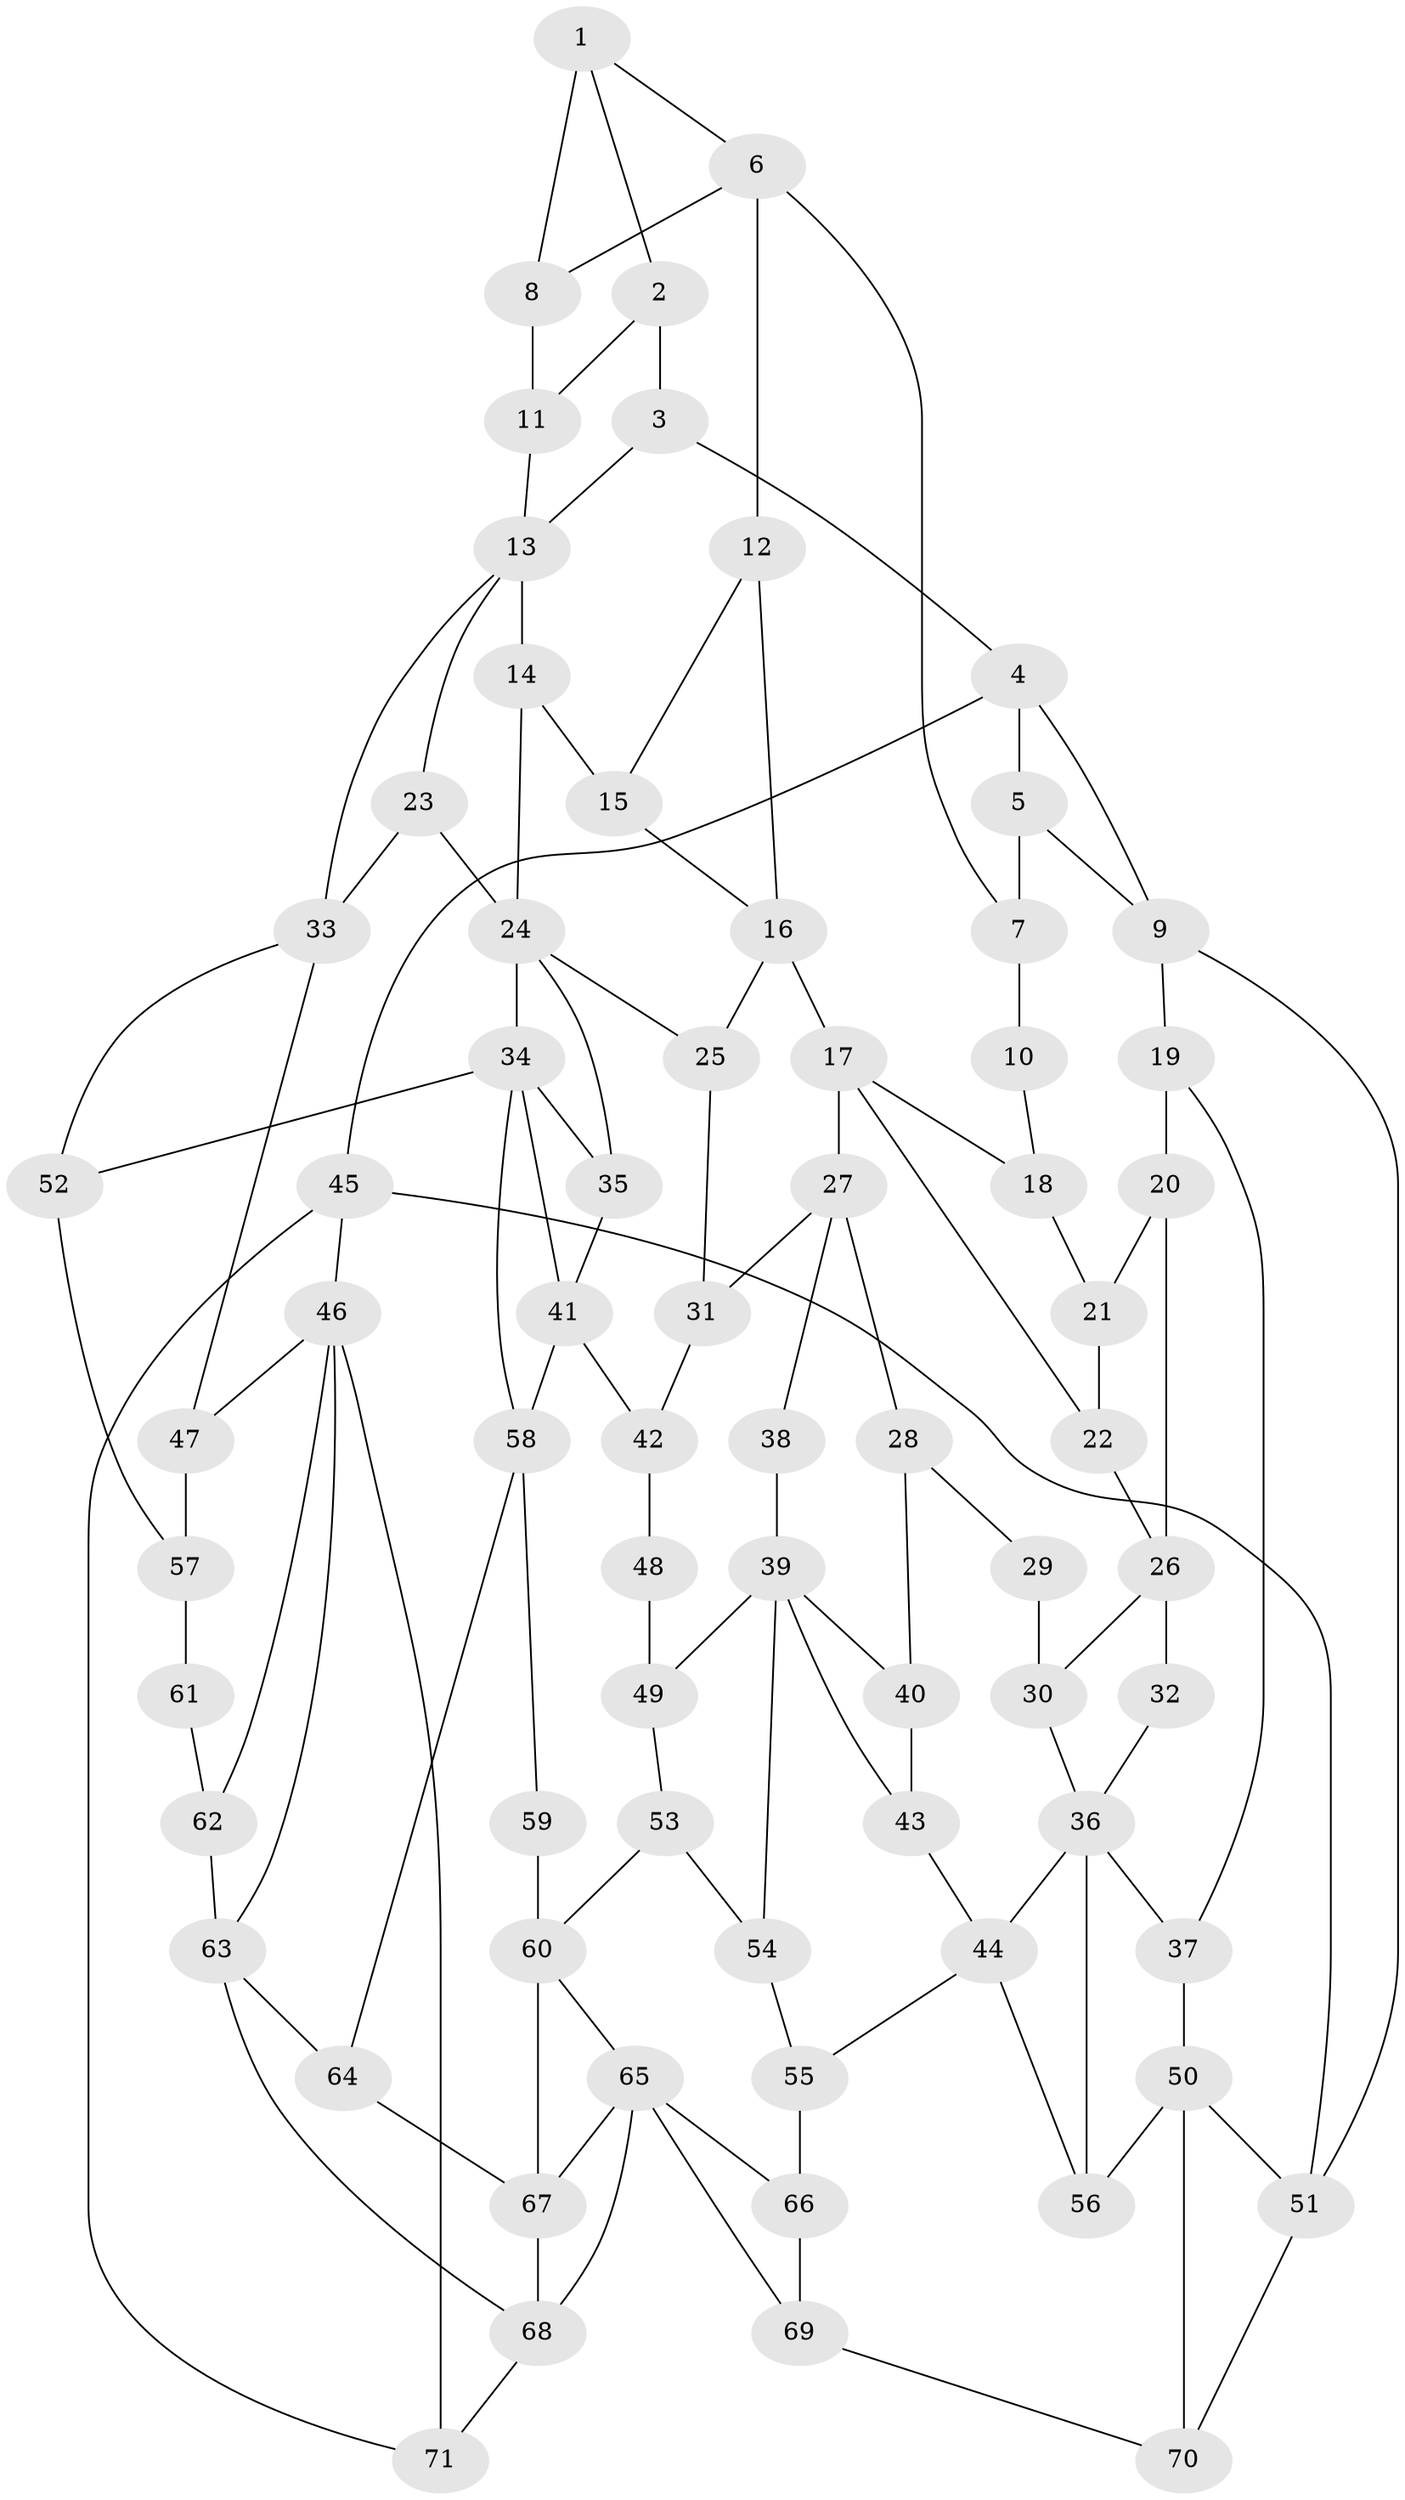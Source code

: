 // original degree distribution, {3: 0.014084507042253521, 4: 0.23943661971830985, 5: 0.5211267605633803, 6: 0.22535211267605634}
// Generated by graph-tools (version 1.1) at 2025/38/03/09/25 02:38:56]
// undirected, 71 vertices, 119 edges
graph export_dot {
graph [start="1"]
  node [color=gray90,style=filled];
  1;
  2;
  3;
  4;
  5;
  6;
  7;
  8;
  9;
  10;
  11;
  12;
  13;
  14;
  15;
  16;
  17;
  18;
  19;
  20;
  21;
  22;
  23;
  24;
  25;
  26;
  27;
  28;
  29;
  30;
  31;
  32;
  33;
  34;
  35;
  36;
  37;
  38;
  39;
  40;
  41;
  42;
  43;
  44;
  45;
  46;
  47;
  48;
  49;
  50;
  51;
  52;
  53;
  54;
  55;
  56;
  57;
  58;
  59;
  60;
  61;
  62;
  63;
  64;
  65;
  66;
  67;
  68;
  69;
  70;
  71;
  1 -- 2 [weight=1.0];
  1 -- 6 [weight=1.0];
  1 -- 8 [weight=2.0];
  2 -- 3 [weight=1.0];
  2 -- 11 [weight=1.0];
  3 -- 4 [weight=1.0];
  3 -- 13 [weight=1.0];
  4 -- 5 [weight=1.0];
  4 -- 9 [weight=1.0];
  4 -- 45 [weight=1.0];
  5 -- 7 [weight=2.0];
  5 -- 9 [weight=1.0];
  6 -- 7 [weight=2.0];
  6 -- 8 [weight=1.0];
  6 -- 12 [weight=2.0];
  7 -- 10 [weight=2.0];
  8 -- 11 [weight=1.0];
  9 -- 19 [weight=1.0];
  9 -- 51 [weight=1.0];
  10 -- 18 [weight=1.0];
  11 -- 13 [weight=1.0];
  12 -- 15 [weight=1.0];
  12 -- 16 [weight=1.0];
  13 -- 14 [weight=1.0];
  13 -- 23 [weight=1.0];
  13 -- 33 [weight=1.0];
  14 -- 15 [weight=1.0];
  14 -- 24 [weight=1.0];
  15 -- 16 [weight=1.0];
  16 -- 17 [weight=2.0];
  16 -- 25 [weight=1.0];
  17 -- 18 [weight=1.0];
  17 -- 22 [weight=1.0];
  17 -- 27 [weight=2.0];
  18 -- 21 [weight=1.0];
  19 -- 20 [weight=1.0];
  19 -- 37 [weight=1.0];
  20 -- 21 [weight=1.0];
  20 -- 26 [weight=1.0];
  21 -- 22 [weight=1.0];
  22 -- 26 [weight=1.0];
  23 -- 24 [weight=2.0];
  23 -- 33 [weight=3.0];
  24 -- 25 [weight=1.0];
  24 -- 34 [weight=1.0];
  24 -- 35 [weight=1.0];
  25 -- 31 [weight=1.0];
  26 -- 30 [weight=2.0];
  26 -- 32 [weight=2.0];
  27 -- 28 [weight=1.0];
  27 -- 31 [weight=1.0];
  27 -- 38 [weight=1.0];
  28 -- 29 [weight=1.0];
  28 -- 40 [weight=1.0];
  29 -- 30 [weight=2.0];
  30 -- 36 [weight=1.0];
  31 -- 42 [weight=1.0];
  32 -- 36 [weight=1.0];
  33 -- 47 [weight=1.0];
  33 -- 52 [weight=1.0];
  34 -- 35 [weight=1.0];
  34 -- 41 [weight=1.0];
  34 -- 52 [weight=1.0];
  34 -- 58 [weight=1.0];
  35 -- 41 [weight=1.0];
  36 -- 37 [weight=1.0];
  36 -- 44 [weight=1.0];
  36 -- 56 [weight=1.0];
  37 -- 50 [weight=2.0];
  38 -- 39 [weight=2.0];
  39 -- 40 [weight=1.0];
  39 -- 43 [weight=1.0];
  39 -- 49 [weight=1.0];
  39 -- 54 [weight=1.0];
  40 -- 43 [weight=1.0];
  41 -- 42 [weight=2.0];
  41 -- 58 [weight=2.0];
  42 -- 48 [weight=2.0];
  43 -- 44 [weight=1.0];
  44 -- 55 [weight=1.0];
  44 -- 56 [weight=2.0];
  45 -- 46 [weight=1.0];
  45 -- 51 [weight=1.0];
  45 -- 71 [weight=1.0];
  46 -- 47 [weight=2.0];
  46 -- 62 [weight=1.0];
  46 -- 63 [weight=1.0];
  46 -- 71 [weight=1.0];
  47 -- 57 [weight=1.0];
  48 -- 49 [weight=1.0];
  49 -- 53 [weight=1.0];
  50 -- 51 [weight=1.0];
  50 -- 56 [weight=2.0];
  50 -- 70 [weight=1.0];
  51 -- 70 [weight=1.0];
  52 -- 57 [weight=1.0];
  53 -- 54 [weight=1.0];
  53 -- 60 [weight=1.0];
  54 -- 55 [weight=1.0];
  55 -- 66 [weight=1.0];
  57 -- 61 [weight=1.0];
  58 -- 59 [weight=1.0];
  58 -- 64 [weight=1.0];
  59 -- 60 [weight=2.0];
  60 -- 65 [weight=1.0];
  60 -- 67 [weight=1.0];
  61 -- 62 [weight=2.0];
  62 -- 63 [weight=3.0];
  63 -- 64 [weight=1.0];
  63 -- 68 [weight=1.0];
  64 -- 67 [weight=1.0];
  65 -- 66 [weight=1.0];
  65 -- 67 [weight=1.0];
  65 -- 68 [weight=2.0];
  65 -- 69 [weight=1.0];
  66 -- 69 [weight=1.0];
  67 -- 68 [weight=1.0];
  68 -- 71 [weight=1.0];
  69 -- 70 [weight=1.0];
}
